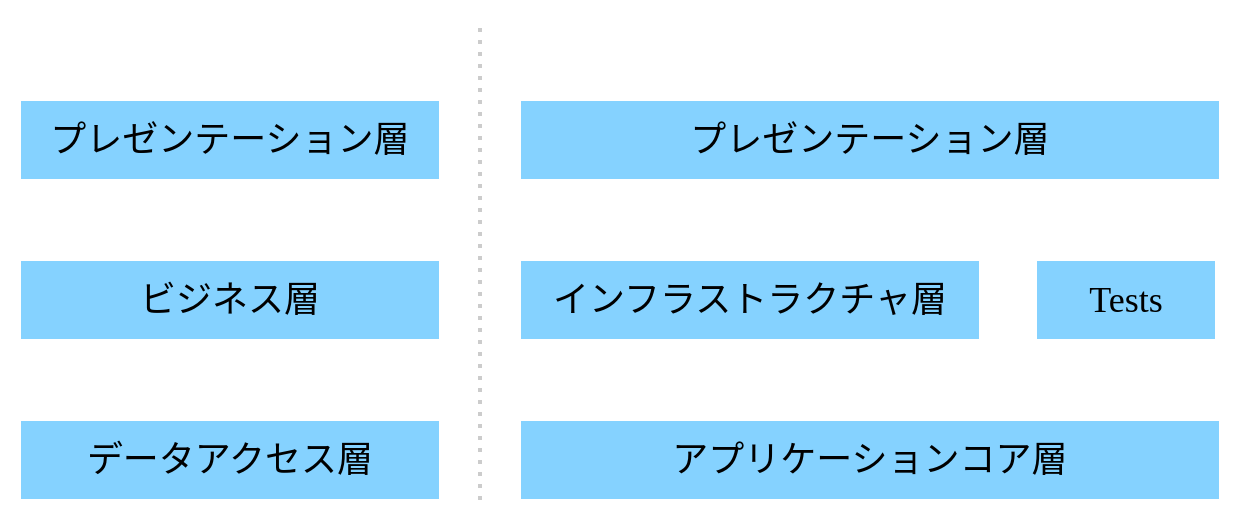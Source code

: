 <mxfile>
    <diagram id="oIJTcVa5EI4PqaQC0vXS" name="ページ1">
        <mxGraphModel dx="1128" dy="368" grid="1" gridSize="10" guides="1" tooltips="1" connect="1" arrows="1" fold="1" page="1" pageScale="1" pageWidth="1169" pageHeight="827" math="0" shadow="0">
            <root>
                <mxCell id="0"/>
                <mxCell id="1" parent="0"/>
                <mxCell id="2" value="" style="rounded=0;whiteSpace=wrap;html=1;fillColor=none;strokeColor=none;" parent="1" vertex="1">
                    <mxGeometry x="40" y="40" width="620" height="260" as="geometry"/>
                </mxCell>
                <mxCell id="3" value="データアクセス層" style="rounded=0;whiteSpace=wrap;html=1;fillColor=#85D2FF;strokeColor=#FFFFFF;fontColor=#000000;fontFamily=Noto Sans JP;fontSource=https%3A%2F%2Ffonts.googleapis.com%2Fcss%3Ffamily%3DNoto%2BSans%2BJP;fontSize=18;" parent="1" vertex="1">
                    <mxGeometry x="50" y="250" width="210" height="40" as="geometry"/>
                </mxCell>
                <mxCell id="8" style="edgeStyle=none;html=1;exitX=0.5;exitY=1;exitDx=0;exitDy=0;entryX=0.5;entryY=0;entryDx=0;entryDy=0;fontFamily=Noto Sans JP;fontSource=https%3A%2F%2Ffonts.googleapis.com%2Fcss%3Ffamily%3DNoto%2BSans%2BJP;fontSize=18;fontColor=#000000;endArrow=open;endFill=0;strokeColor=#FFFFFF;" parent="1" source="4" target="3" edge="1">
                    <mxGeometry relative="1" as="geometry"/>
                </mxCell>
                <mxCell id="4" value="ビジネス層" style="rounded=0;whiteSpace=wrap;html=1;fillColor=#85D2FF;strokeColor=#FFFFFF;fontColor=#000000;fontFamily=Noto Sans JP;fontSource=https%3A%2F%2Ffonts.googleapis.com%2Fcss%3Ffamily%3DNoto%2BSans%2BJP;fontSize=18;" parent="1" vertex="1">
                    <mxGeometry x="50" y="170" width="210" height="40" as="geometry"/>
                </mxCell>
                <mxCell id="7" style="edgeStyle=none;html=1;exitX=0.5;exitY=1;exitDx=0;exitDy=0;fontFamily=Noto Sans JP;fontSource=https%3A%2F%2Ffonts.googleapis.com%2Fcss%3Ffamily%3DNoto%2BSans%2BJP;fontSize=18;fontColor=#000000;strokeColor=#FFFFFF;endArrow=open;endFill=0;" parent="1" source="5" target="4" edge="1">
                    <mxGeometry relative="1" as="geometry"/>
                </mxCell>
                <mxCell id="5" value="プレゼンテーション層" style="rounded=0;whiteSpace=wrap;html=1;fillColor=#85D2FF;strokeColor=#FFFFFF;fontColor=#000000;fontFamily=Noto Sans JP;fontSource=https%3A%2F%2Ffonts.googleapis.com%2Fcss%3Ffamily%3DNoto%2BSans%2BJP;fontSize=18;" parent="1" vertex="1">
                    <mxGeometry x="50" y="90" width="210" height="40" as="geometry"/>
                </mxCell>
                <mxCell id="9" value="プレゼンテーション層" style="rounded=0;whiteSpace=wrap;html=1;fillColor=#85D2FF;strokeColor=#FFFFFF;fontColor=#000000;fontFamily=Noto Sans JP;fontSource=https%3A%2F%2Ffonts.googleapis.com%2Fcss%3Ffamily%3DNoto%2BSans%2BJP;fontSize=18;" parent="1" vertex="1">
                    <mxGeometry x="300" y="90" width="350" height="40" as="geometry"/>
                </mxCell>
                <mxCell id="18" style="edgeStyle=none;html=1;entryX=0.329;entryY=-0.013;entryDx=0;entryDy=0;fontFamily=Noto Sans JP;fontSource=https%3A%2F%2Ffonts.googleapis.com%2Fcss%3Ffamily%3DNoto%2BSans%2BJP;fontSize=18;fontColor=#000000;endArrow=open;endFill=0;strokeColor=#FFFFFF;entryPerimeter=0;exitX=0.5;exitY=1;exitDx=0;exitDy=0;" parent="1" source="10" edge="1" target="11">
                    <mxGeometry relative="1" as="geometry">
                        <mxPoint x="370" y="250" as="targetPoint"/>
                    </mxGeometry>
                </mxCell>
                <mxCell id="10" value="インフラストラクチャ層" style="rounded=0;whiteSpace=wrap;html=1;fillColor=#85D2FF;strokeColor=#FFFFFF;fontColor=#000000;fontFamily=Noto Sans JP;fontSource=https%3A%2F%2Ffonts.googleapis.com%2Fcss%3Ffamily%3DNoto%2BSans%2BJP;fontSize=18;" parent="1" vertex="1">
                    <mxGeometry x="300" y="170" width="230" height="40" as="geometry"/>
                </mxCell>
                <mxCell id="11" value="アプリケーションコア層" style="rounded=0;whiteSpace=wrap;html=1;fillColor=#85D2FF;strokeColor=#FFFFFF;fontColor=#000000;fontFamily=Noto Sans JP;fontSource=https%3A%2F%2Ffonts.googleapis.com%2Fcss%3Ffamily%3DNoto%2BSans%2BJP;fontSize=18;" parent="1" vertex="1">
                    <mxGeometry x="300" y="250" width="350" height="40" as="geometry"/>
                </mxCell>
                <mxCell id="16" style="edgeStyle=none;html=1;entryX=0.865;entryY=-0.017;entryDx=0;entryDy=0;fontFamily=Noto Sans JP;fontSource=https%3A%2F%2Ffonts.googleapis.com%2Fcss%3Ffamily%3DNoto%2BSans%2BJP;fontSize=18;fontColor=#000000;endArrow=open;endFill=0;strokeColor=#FFFFFF;exitX=0.5;exitY=1;exitDx=0;exitDy=0;entryPerimeter=0;" parent="1" source="12" edge="1" target="11">
                    <mxGeometry relative="1" as="geometry">
                        <mxPoint x="505" y="250" as="targetPoint"/>
                    </mxGeometry>
                </mxCell>
                <mxCell id="12" value="Tests" style="rounded=0;whiteSpace=wrap;html=1;fillColor=#85D2FF;strokeColor=#FFFFFF;fontColor=#000000;fontFamily=Noto Sans JP;fontSource=https%3A%2F%2Ffonts.googleapis.com%2Fcss%3Ffamily%3DNoto%2BSans%2BJP;fontSize=18;" parent="1" vertex="1">
                    <mxGeometry x="558" y="170" width="90" height="40" as="geometry"/>
                </mxCell>
                <mxCell id="21" style="edgeStyle=none;html=1;entryX=0.5;entryY=0;entryDx=0;entryDy=0;fontFamily=Noto Sans JP;fontSource=https%3A%2F%2Ffonts.googleapis.com%2Fcss%3Ffamily%3DNoto%2BSans%2BJP;fontSize=18;fontColor=#000000;endArrow=open;endFill=0;strokeColor=#FFFFFF;" parent="1" edge="1">
                    <mxGeometry relative="1" as="geometry">
                        <mxPoint x="542" y="130" as="sourcePoint"/>
                        <mxPoint x="542" y="250" as="targetPoint"/>
                    </mxGeometry>
                </mxCell>
                <mxCell id="25" style="edgeStyle=none;html=1;entryX=0.5;entryY=0;entryDx=0;entryDy=0;fontFamily=Noto Sans JP;fontSource=https%3A%2F%2Ffonts.googleapis.com%2Fcss%3Ffamily%3DNoto%2BSans%2BJP;fontSize=18;fontColor=#000000;endArrow=open;endFill=0;strokeColor=#FFFFFF;dashed=1;" parent="1" target="10" edge="1">
                    <mxGeometry relative="1" as="geometry">
                        <mxPoint x="415" y="130" as="sourcePoint"/>
                    </mxGeometry>
                </mxCell>
                <mxCell id="26" value="レイヤードアーキテクチャ" style="text;html=1;strokeColor=none;fillColor=none;align=left;verticalAlign=middle;whiteSpace=wrap;rounded=0;fontFamily=Noto Sans JP;fontSource=https%3A%2F%2Ffonts.googleapis.com%2Fcss%3Ffamily%3DNoto%2BSans%2BJP;fontSize=18;fontColor=#FFFFFF;" parent="1" vertex="1">
                    <mxGeometry x="50" y="50" width="230" height="30" as="geometry"/>
                </mxCell>
                <mxCell id="27" value="" style="endArrow=none;dashed=1;html=1;strokeWidth=2;fontFamily=Noto Sans JP;fontSource=https%3A%2F%2Ffonts.googleapis.com%2Fcss%3Ffamily%3DNoto%2BSans%2BJP;fontSize=18;fontColor=#000000;strokeColor=#cccccc;dashPattern=1 2;" parent="1" edge="1">
                    <mxGeometry width="50" height="50" relative="1" as="geometry">
                        <mxPoint x="280" y="290" as="sourcePoint"/>
                        <mxPoint x="280" y="50" as="targetPoint"/>
                    </mxGeometry>
                </mxCell>
                <mxCell id="28" value="クリーンアーキテクチャ" style="text;html=1;strokeColor=none;fillColor=none;align=left;verticalAlign=middle;whiteSpace=wrap;rounded=0;fontFamily=Noto Sans JP;fontSource=https%3A%2F%2Ffonts.googleapis.com%2Fcss%3Ffamily%3DNoto%2BSans%2BJP;fontSize=18;fontColor=#FFFFFF;" parent="1" vertex="1">
                    <mxGeometry x="300" y="50" width="230" height="30" as="geometry"/>
                </mxCell>
            </root>
        </mxGraphModel>
    </diagram>
</mxfile>